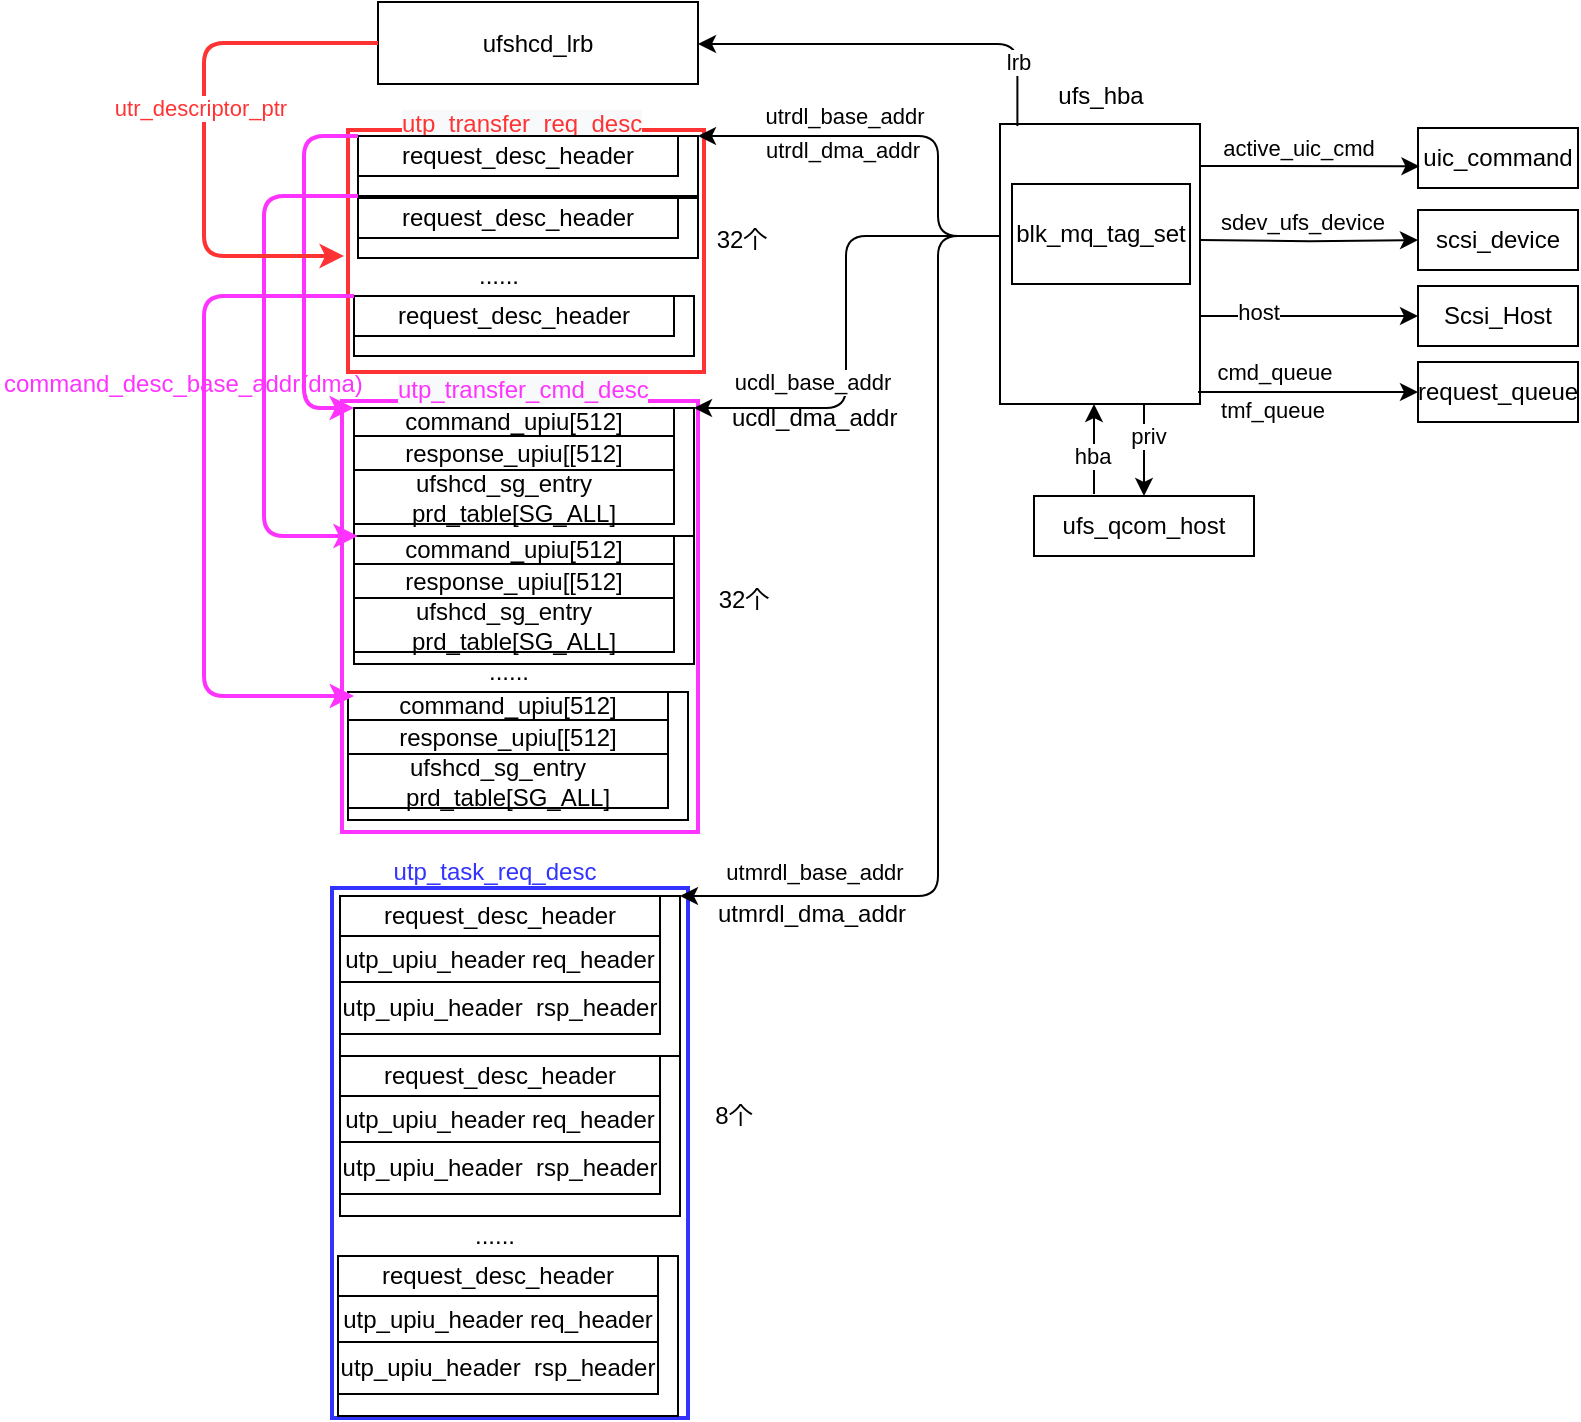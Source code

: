 <mxfile version="14.6.13" type="github">
  <diagram id="3GuXjz2IXrO3tX7AWPHp" name="Page-1">
    <mxGraphModel dx="1185" dy="1923" grid="1" gridSize="10" guides="1" tooltips="1" connect="1" arrows="1" fold="1" page="1" pageScale="1" pageWidth="827" pageHeight="1169" math="0" shadow="0">
      <root>
        <mxCell id="0" />
        <mxCell id="1" parent="0" />
        <mxCell id="lNNQF_8TXbGnCq8DfVAC-114" value="" style="rounded=0;whiteSpace=wrap;html=1;strokeColor=#3333FF;strokeWidth=2;" vertex="1" parent="1">
          <mxGeometry x="204" y="-154" width="178" height="265" as="geometry" />
        </mxCell>
        <mxCell id="lNNQF_8TXbGnCq8DfVAC-103" value="" style="rounded=0;whiteSpace=wrap;html=1;strokeColor=#FF33FF;strokeWidth=2;" vertex="1" parent="1">
          <mxGeometry x="209" y="-397.5" width="178" height="215.5" as="geometry" />
        </mxCell>
        <mxCell id="lNNQF_8TXbGnCq8DfVAC-102" value="" style="rounded=0;whiteSpace=wrap;html=1;strokeColor=#FF3333;strokeWidth=2;" vertex="1" parent="1">
          <mxGeometry x="212" y="-533" width="178" height="121" as="geometry" />
        </mxCell>
        <mxCell id="lNNQF_8TXbGnCq8DfVAC-21" style="edgeStyle=orthogonalEdgeStyle;rounded=0;orthogonalLoop=1;jettySize=auto;html=1;entryX=0;entryY=0.5;entryDx=0;entryDy=0;exitX=0.997;exitY=0.179;exitDx=0;exitDy=0;exitPerimeter=0;" edge="1" parent="1" target="lNNQF_8TXbGnCq8DfVAC-20">
          <mxGeometry relative="1" as="geometry">
            <mxPoint x="637.7" y="-477.94" as="sourcePoint" />
          </mxGeometry>
        </mxCell>
        <mxCell id="lNNQF_8TXbGnCq8DfVAC-22" value="sdev_ufs_device" style="edgeLabel;html=1;align=center;verticalAlign=middle;resizable=0;points=[];" vertex="1" connectable="0" parent="lNNQF_8TXbGnCq8DfVAC-21">
          <mxGeometry x="-0.743" y="-2" relative="1" as="geometry">
            <mxPoint x="37" y="-11" as="offset" />
          </mxGeometry>
        </mxCell>
        <mxCell id="lNNQF_8TXbGnCq8DfVAC-1" value="" style="rounded=0;whiteSpace=wrap;html=1;" vertex="1" parent="1">
          <mxGeometry x="538" y="-536" width="100" height="140" as="geometry" />
        </mxCell>
        <mxCell id="lNNQF_8TXbGnCq8DfVAC-2" value="" style="rounded=0;whiteSpace=wrap;html=1;" vertex="1" parent="1">
          <mxGeometry x="217" y="-530" width="170" height="30" as="geometry" />
        </mxCell>
        <mxCell id="lNNQF_8TXbGnCq8DfVAC-3" value="" style="rounded=0;whiteSpace=wrap;html=1;" vertex="1" parent="1">
          <mxGeometry x="215" y="-394" width="170" height="64" as="geometry" />
        </mxCell>
        <mxCell id="lNNQF_8TXbGnCq8DfVAC-4" value="" style="rounded=0;whiteSpace=wrap;html=1;" vertex="1" parent="1">
          <mxGeometry x="208" y="-150" width="170" height="80" as="geometry" />
        </mxCell>
        <mxCell id="lNNQF_8TXbGnCq8DfVAC-5" value="" style="edgeStyle=elbowEdgeStyle;elbow=horizontal;endArrow=classic;html=1;exitX=0;exitY=0.5;exitDx=0;exitDy=0;entryX=1;entryY=0;entryDx=0;entryDy=0;" edge="1" parent="1" target="lNNQF_8TXbGnCq8DfVAC-2">
          <mxGeometry width="50" height="50" relative="1" as="geometry">
            <mxPoint x="538" y="-480" as="sourcePoint" />
            <mxPoint x="437" y="-535" as="targetPoint" />
            <Array as="points">
              <mxPoint x="507" y="-510" />
            </Array>
          </mxGeometry>
        </mxCell>
        <mxCell id="lNNQF_8TXbGnCq8DfVAC-12" value="utrdl_base_addr" style="edgeLabel;html=1;align=center;verticalAlign=middle;resizable=0;points=[];" vertex="1" connectable="0" parent="lNNQF_8TXbGnCq8DfVAC-5">
          <mxGeometry x="0.342" y="2" relative="1" as="geometry">
            <mxPoint x="7" y="-12" as="offset" />
          </mxGeometry>
        </mxCell>
        <mxCell id="lNNQF_8TXbGnCq8DfVAC-68" value="utrdl_dma_addr" style="edgeLabel;html=1;align=center;verticalAlign=middle;resizable=0;points=[];" vertex="1" connectable="0" parent="lNNQF_8TXbGnCq8DfVAC-5">
          <mxGeometry x="0.327" relative="1" as="geometry">
            <mxPoint x="4" y="7" as="offset" />
          </mxGeometry>
        </mxCell>
        <mxCell id="lNNQF_8TXbGnCq8DfVAC-9" value="" style="edgeStyle=elbowEdgeStyle;elbow=horizontal;endArrow=classic;html=1;exitX=0;exitY=0.5;exitDx=0;exitDy=0;entryX=1;entryY=0;entryDx=0;entryDy=0;" edge="1" parent="1" target="lNNQF_8TXbGnCq8DfVAC-4">
          <mxGeometry width="50" height="50" relative="1" as="geometry">
            <mxPoint x="538" y="-480" as="sourcePoint" />
            <mxPoint x="647" y="-390" as="targetPoint" />
            <Array as="points">
              <mxPoint x="507" y="-470" />
            </Array>
          </mxGeometry>
        </mxCell>
        <mxCell id="lNNQF_8TXbGnCq8DfVAC-13" value="utmrdl_base_addr" style="edgeLabel;html=1;align=center;verticalAlign=middle;resizable=0;points=[];" vertex="1" connectable="0" parent="lNNQF_8TXbGnCq8DfVAC-9">
          <mxGeometry x="0.452" y="-3" relative="1" as="geometry">
            <mxPoint x="-59" y="-7" as="offset" />
          </mxGeometry>
        </mxCell>
        <mxCell id="lNNQF_8TXbGnCq8DfVAC-10" value="" style="edgeStyle=elbowEdgeStyle;elbow=horizontal;endArrow=classic;html=1;entryX=1;entryY=0;entryDx=0;entryDy=0;exitX=-0.01;exitY=0.4;exitDx=0;exitDy=0;exitPerimeter=0;" edge="1" parent="1" source="lNNQF_8TXbGnCq8DfVAC-1" target="lNNQF_8TXbGnCq8DfVAC-3">
          <mxGeometry width="50" height="50" relative="1" as="geometry">
            <mxPoint x="517" y="-480" as="sourcePoint" />
            <mxPoint x="547" y="-260" as="targetPoint" />
            <Array as="points" />
          </mxGeometry>
        </mxCell>
        <mxCell id="lNNQF_8TXbGnCq8DfVAC-11" value="ucdl_base_addr" style="edgeLabel;html=1;align=center;verticalAlign=middle;resizable=0;points=[];" vertex="1" connectable="0" parent="lNNQF_8TXbGnCq8DfVAC-10">
          <mxGeometry x="0.275" y="1" relative="1" as="geometry">
            <mxPoint x="-18" y="-3" as="offset" />
          </mxGeometry>
        </mxCell>
        <mxCell id="lNNQF_8TXbGnCq8DfVAC-14" value="Scsi_Host" style="rounded=0;whiteSpace=wrap;html=1;" vertex="1" parent="1">
          <mxGeometry x="747" y="-455" width="80" height="30" as="geometry" />
        </mxCell>
        <mxCell id="lNNQF_8TXbGnCq8DfVAC-15" value="" style="endArrow=classic;html=1;exitX=1;exitY=0.5;exitDx=0;exitDy=0;entryX=0;entryY=0.5;entryDx=0;entryDy=0;" edge="1" parent="1" target="lNNQF_8TXbGnCq8DfVAC-14">
          <mxGeometry width="50" height="50" relative="1" as="geometry">
            <mxPoint x="638" y="-440" as="sourcePoint" />
            <mxPoint x="707" y="-390" as="targetPoint" />
          </mxGeometry>
        </mxCell>
        <mxCell id="lNNQF_8TXbGnCq8DfVAC-16" value="host" style="edgeLabel;html=1;align=center;verticalAlign=middle;resizable=0;points=[];" vertex="1" connectable="0" parent="lNNQF_8TXbGnCq8DfVAC-15">
          <mxGeometry x="-0.536" y="2" relative="1" as="geometry">
            <mxPoint x="3" as="offset" />
          </mxGeometry>
        </mxCell>
        <mxCell id="lNNQF_8TXbGnCq8DfVAC-17" value="request_queue" style="rounded=0;whiteSpace=wrap;html=1;" vertex="1" parent="1">
          <mxGeometry x="747" y="-417" width="80" height="30" as="geometry" />
        </mxCell>
        <mxCell id="lNNQF_8TXbGnCq8DfVAC-18" value="" style="endArrow=classic;html=1;" edge="1" parent="1" target="lNNQF_8TXbGnCq8DfVAC-17">
          <mxGeometry width="50" height="50" relative="1" as="geometry">
            <mxPoint x="637" y="-402" as="sourcePoint" />
            <mxPoint x="727" y="-427" as="targetPoint" />
          </mxGeometry>
        </mxCell>
        <mxCell id="lNNQF_8TXbGnCq8DfVAC-19" value="cmd_queue" style="edgeLabel;html=1;align=center;verticalAlign=middle;resizable=0;points=[];" vertex="1" connectable="0" parent="lNNQF_8TXbGnCq8DfVAC-18">
          <mxGeometry x="-0.408" y="1" relative="1" as="geometry">
            <mxPoint x="5" y="-9" as="offset" />
          </mxGeometry>
        </mxCell>
        <mxCell id="lNNQF_8TXbGnCq8DfVAC-26" value="tmf_queue" style="edgeLabel;html=1;align=center;verticalAlign=middle;resizable=0;points=[];" vertex="1" connectable="0" parent="lNNQF_8TXbGnCq8DfVAC-18">
          <mxGeometry x="0.213" y="2" relative="1" as="geometry">
            <mxPoint x="-30" y="11" as="offset" />
          </mxGeometry>
        </mxCell>
        <mxCell id="lNNQF_8TXbGnCq8DfVAC-20" value="scsi_device" style="rounded=0;whiteSpace=wrap;html=1;" vertex="1" parent="1">
          <mxGeometry x="747" y="-493" width="80" height="30" as="geometry" />
        </mxCell>
        <mxCell id="lNNQF_8TXbGnCq8DfVAC-23" value="ufshcd_lrb" style="rounded=0;whiteSpace=wrap;html=1;" vertex="1" parent="1">
          <mxGeometry x="227" y="-597" width="160" height="41" as="geometry" />
        </mxCell>
        <mxCell id="lNNQF_8TXbGnCq8DfVAC-27" value="ufs_hba" style="text;html=1;strokeColor=none;fillColor=none;align=center;verticalAlign=middle;whiteSpace=wrap;rounded=0;" vertex="1" parent="1">
          <mxGeometry x="558.5" y="-560" width="59" height="20" as="geometry" />
        </mxCell>
        <mxCell id="lNNQF_8TXbGnCq8DfVAC-28" value="blk_mq_tag_set" style="rounded=0;whiteSpace=wrap;html=1;" vertex="1" parent="1">
          <mxGeometry x="544" y="-506" width="89" height="50" as="geometry" />
        </mxCell>
        <mxCell id="lNNQF_8TXbGnCq8DfVAC-30" value="uic_command" style="rounded=0;whiteSpace=wrap;html=1;" vertex="1" parent="1">
          <mxGeometry x="747" y="-534" width="80" height="30" as="geometry" />
        </mxCell>
        <mxCell id="lNNQF_8TXbGnCq8DfVAC-31" value="" style="endArrow=classic;html=1;entryX=0.009;entryY=0.638;entryDx=0;entryDy=0;entryPerimeter=0;exitX=0.997;exitY=0.114;exitDx=0;exitDy=0;exitPerimeter=0;" edge="1" parent="1" target="lNNQF_8TXbGnCq8DfVAC-30">
          <mxGeometry width="50" height="50" relative="1" as="geometry">
            <mxPoint x="637.7" y="-515.04" as="sourcePoint" />
            <mxPoint x="597" y="-313" as="targetPoint" />
          </mxGeometry>
        </mxCell>
        <mxCell id="lNNQF_8TXbGnCq8DfVAC-34" value="active_uic_cmd" style="edgeLabel;html=1;align=center;verticalAlign=middle;resizable=0;points=[];" vertex="1" connectable="0" parent="lNNQF_8TXbGnCq8DfVAC-31">
          <mxGeometry x="-0.591" relative="1" as="geometry">
            <mxPoint x="27" y="-9" as="offset" />
          </mxGeometry>
        </mxCell>
        <mxCell id="lNNQF_8TXbGnCq8DfVAC-37" value="" style="edgeStyle=elbowEdgeStyle;elbow=vertical;endArrow=classic;html=1;entryX=1;entryY=0.5;entryDx=0;entryDy=0;exitX=0.087;exitY=0.007;exitDx=0;exitDy=0;exitPerimeter=0;" edge="1" parent="1" source="lNNQF_8TXbGnCq8DfVAC-1" target="lNNQF_8TXbGnCq8DfVAC-23">
          <mxGeometry width="50" height="50" relative="1" as="geometry">
            <mxPoint x="547" y="-540" as="sourcePoint" />
            <mxPoint x="587" y="-680" as="targetPoint" />
            <Array as="points">
              <mxPoint x="467" y="-576" />
            </Array>
          </mxGeometry>
        </mxCell>
        <mxCell id="lNNQF_8TXbGnCq8DfVAC-38" value="lrb" style="edgeLabel;html=1;align=center;verticalAlign=middle;resizable=0;points=[];" vertex="1" connectable="0" parent="lNNQF_8TXbGnCq8DfVAC-37">
          <mxGeometry x="-0.675" relative="1" as="geometry">
            <mxPoint as="offset" />
          </mxGeometry>
        </mxCell>
        <mxCell id="lNNQF_8TXbGnCq8DfVAC-52" value="ufs_qcom_host" style="rounded=0;whiteSpace=wrap;html=1;" vertex="1" parent="1">
          <mxGeometry x="555" y="-350" width="110" height="30" as="geometry" />
        </mxCell>
        <mxCell id="lNNQF_8TXbGnCq8DfVAC-53" value="" style="endArrow=classic;html=1;exitX=0.5;exitY=1;exitDx=0;exitDy=0;" edge="1" parent="1" target="lNNQF_8TXbGnCq8DfVAC-52">
          <mxGeometry width="50" height="50" relative="1" as="geometry">
            <mxPoint x="610" y="-396" as="sourcePoint" />
            <mxPoint x="509" y="-360" as="targetPoint" />
          </mxGeometry>
        </mxCell>
        <mxCell id="lNNQF_8TXbGnCq8DfVAC-54" value="priv" style="edgeLabel;html=1;align=center;verticalAlign=middle;resizable=0;points=[];" vertex="1" connectable="0" parent="lNNQF_8TXbGnCq8DfVAC-53">
          <mxGeometry x="-0.304" y="2" relative="1" as="geometry">
            <mxPoint as="offset" />
          </mxGeometry>
        </mxCell>
        <mxCell id="lNNQF_8TXbGnCq8DfVAC-55" value="" style="endArrow=classic;html=1;entryX=0.25;entryY=1;entryDx=0;entryDy=0;" edge="1" parent="1">
          <mxGeometry width="50" height="50" relative="1" as="geometry">
            <mxPoint x="585" y="-351" as="sourcePoint" />
            <mxPoint x="585" y="-396" as="targetPoint" />
          </mxGeometry>
        </mxCell>
        <mxCell id="lNNQF_8TXbGnCq8DfVAC-56" value="hba" style="edgeLabel;html=1;align=center;verticalAlign=middle;resizable=0;points=[];" vertex="1" connectable="0" parent="lNNQF_8TXbGnCq8DfVAC-55">
          <mxGeometry x="-0.636" relative="1" as="geometry">
            <mxPoint x="-1" y="-11" as="offset" />
          </mxGeometry>
        </mxCell>
        <mxCell id="lNNQF_8TXbGnCq8DfVAC-57" value="&lt;font color=&quot;#3333ff&quot;&gt;utp_task_req_desc&lt;/font&gt;" style="text;html=1;strokeColor=none;fillColor=none;align=center;verticalAlign=middle;whiteSpace=wrap;rounded=0;" vertex="1" parent="1">
          <mxGeometry x="243.5" y="-172" width="83" height="20" as="geometry" />
        </mxCell>
        <mxCell id="lNNQF_8TXbGnCq8DfVAC-58" value="&lt;span style=&quot;font-family: &amp;#34;helvetica&amp;#34; ; font-size: 12px ; font-style: normal ; font-weight: 400 ; letter-spacing: normal ; text-align: center ; text-indent: 0px ; text-transform: none ; word-spacing: 0px ; background-color: rgb(248 , 249 , 250) ; display: inline ; float: none&quot;&gt;&lt;font color=&quot;#ff33ff&quot;&gt;utp_transfer_cmd_desc&lt;/font&gt;&lt;/span&gt;" style="text;whiteSpace=wrap;html=1;" vertex="1" parent="1">
          <mxGeometry x="235" y="-417" width="130" height="20" as="geometry" />
        </mxCell>
        <mxCell id="lNNQF_8TXbGnCq8DfVAC-59" value="&lt;span style=&quot;font-family: &amp;#34;helvetica&amp;#34; ; font-size: 12px ; font-style: normal ; font-weight: 400 ; letter-spacing: normal ; text-align: center ; text-indent: 0px ; text-transform: none ; word-spacing: 0px ; background-color: rgb(248 , 249 , 250) ; display: inline ; float: none&quot;&gt;&lt;font color=&quot;#ff3333&quot;&gt;utp_transfer_req_desc&lt;/font&gt;&lt;/span&gt;" style="text;whiteSpace=wrap;html=1;" vertex="1" parent="1">
          <mxGeometry x="237" y="-550" width="120" height="20" as="geometry" />
        </mxCell>
        <mxCell id="lNNQF_8TXbGnCq8DfVAC-60" value="command_upiu[512]" style="rounded=0;whiteSpace=wrap;html=1;" vertex="1" parent="1">
          <mxGeometry x="215" y="-394" width="160" height="14" as="geometry" />
        </mxCell>
        <mxCell id="lNNQF_8TXbGnCq8DfVAC-61" value="response_upiu[[512]" style="rounded=0;whiteSpace=wrap;html=1;" vertex="1" parent="1">
          <mxGeometry x="215" y="-380" width="160" height="17" as="geometry" />
        </mxCell>
        <mxCell id="lNNQF_8TXbGnCq8DfVAC-62" value="ufshcd_sg_entry&amp;nbsp; &amp;nbsp; prd_table[SG_ALL]" style="rounded=0;whiteSpace=wrap;html=1;" vertex="1" parent="1">
          <mxGeometry x="215" y="-363" width="160" height="27" as="geometry" />
        </mxCell>
        <mxCell id="lNNQF_8TXbGnCq8DfVAC-64" value="request_desc_header" style="rounded=0;whiteSpace=wrap;html=1;" vertex="1" parent="1">
          <mxGeometry x="217" y="-530" width="160" height="20" as="geometry" />
        </mxCell>
        <mxCell id="lNNQF_8TXbGnCq8DfVAC-65" value="request_desc_header" style="rounded=0;whiteSpace=wrap;html=1;" vertex="1" parent="1">
          <mxGeometry x="208" y="-150" width="160" height="20" as="geometry" />
        </mxCell>
        <mxCell id="lNNQF_8TXbGnCq8DfVAC-66" value="utp_upiu_header req_header" style="rounded=0;whiteSpace=wrap;html=1;" vertex="1" parent="1">
          <mxGeometry x="208" y="-130" width="160" height="23" as="geometry" />
        </mxCell>
        <mxCell id="lNNQF_8TXbGnCq8DfVAC-67" value="utp_upiu_header&amp;nbsp; rsp_header" style="rounded=0;whiteSpace=wrap;html=1;" vertex="1" parent="1">
          <mxGeometry x="208" y="-107" width="160" height="26" as="geometry" />
        </mxCell>
        <mxCell id="lNNQF_8TXbGnCq8DfVAC-70" value="utmrdl_dma_addr" style="text;whiteSpace=wrap;html=1;" vertex="1" parent="1">
          <mxGeometry x="395" y="-155" width="94" height="20" as="geometry" />
        </mxCell>
        <mxCell id="lNNQF_8TXbGnCq8DfVAC-73" value="ucdl_dma_addr" style="text;whiteSpace=wrap;html=1;" vertex="1" parent="1">
          <mxGeometry x="402" y="-403.5" width="84" height="16.5" as="geometry" />
        </mxCell>
        <mxCell id="lNNQF_8TXbGnCq8DfVAC-77" value="" style="rounded=0;whiteSpace=wrap;html=1;" vertex="1" parent="1">
          <mxGeometry x="217" y="-499" width="170" height="30" as="geometry" />
        </mxCell>
        <mxCell id="lNNQF_8TXbGnCq8DfVAC-78" value="request_desc_header" style="rounded=0;whiteSpace=wrap;html=1;" vertex="1" parent="1">
          <mxGeometry x="217" y="-499" width="160" height="20" as="geometry" />
        </mxCell>
        <mxCell id="lNNQF_8TXbGnCq8DfVAC-81" value="......" style="text;html=1;align=center;verticalAlign=middle;resizable=0;points=[];autosize=1;strokeColor=none;" vertex="1" parent="1">
          <mxGeometry x="267" y="-470" width="40" height="20" as="geometry" />
        </mxCell>
        <mxCell id="lNNQF_8TXbGnCq8DfVAC-84" value="" style="rounded=0;whiteSpace=wrap;html=1;" vertex="1" parent="1">
          <mxGeometry x="215" y="-450" width="170" height="30" as="geometry" />
        </mxCell>
        <mxCell id="lNNQF_8TXbGnCq8DfVAC-85" value="request_desc_header" style="rounded=0;whiteSpace=wrap;html=1;" vertex="1" parent="1">
          <mxGeometry x="215" y="-450" width="160" height="20" as="geometry" />
        </mxCell>
        <mxCell id="lNNQF_8TXbGnCq8DfVAC-87" value="" style="rounded=0;whiteSpace=wrap;html=1;" vertex="1" parent="1">
          <mxGeometry x="215" y="-330" width="170" height="64" as="geometry" />
        </mxCell>
        <mxCell id="lNNQF_8TXbGnCq8DfVAC-88" value="command_upiu[512]" style="rounded=0;whiteSpace=wrap;html=1;" vertex="1" parent="1">
          <mxGeometry x="215" y="-330" width="160" height="14" as="geometry" />
        </mxCell>
        <mxCell id="lNNQF_8TXbGnCq8DfVAC-89" value="response_upiu[[512]" style="rounded=0;whiteSpace=wrap;html=1;" vertex="1" parent="1">
          <mxGeometry x="215" y="-316" width="160" height="17" as="geometry" />
        </mxCell>
        <mxCell id="lNNQF_8TXbGnCq8DfVAC-90" value="ufshcd_sg_entry&amp;nbsp; &amp;nbsp; prd_table[SG_ALL]" style="rounded=0;whiteSpace=wrap;html=1;" vertex="1" parent="1">
          <mxGeometry x="215" y="-299" width="160" height="27" as="geometry" />
        </mxCell>
        <mxCell id="lNNQF_8TXbGnCq8DfVAC-91" value="......" style="text;html=1;align=center;verticalAlign=middle;resizable=0;points=[];autosize=1;strokeColor=none;" vertex="1" parent="1">
          <mxGeometry x="272" y="-272" width="40" height="20" as="geometry" />
        </mxCell>
        <mxCell id="lNNQF_8TXbGnCq8DfVAC-92" value="" style="rounded=0;whiteSpace=wrap;html=1;" vertex="1" parent="1">
          <mxGeometry x="212" y="-252" width="170" height="64" as="geometry" />
        </mxCell>
        <mxCell id="lNNQF_8TXbGnCq8DfVAC-93" value="command_upiu[512]" style="rounded=0;whiteSpace=wrap;html=1;" vertex="1" parent="1">
          <mxGeometry x="212" y="-252" width="160" height="14" as="geometry" />
        </mxCell>
        <mxCell id="lNNQF_8TXbGnCq8DfVAC-94" value="response_upiu[[512]" style="rounded=0;whiteSpace=wrap;html=1;" vertex="1" parent="1">
          <mxGeometry x="212" y="-238" width="160" height="17" as="geometry" />
        </mxCell>
        <mxCell id="lNNQF_8TXbGnCq8DfVAC-95" value="ufshcd_sg_entry&amp;nbsp; &amp;nbsp; prd_table[SG_ALL]" style="rounded=0;whiteSpace=wrap;html=1;" vertex="1" parent="1">
          <mxGeometry x="212" y="-221" width="160" height="27" as="geometry" />
        </mxCell>
        <mxCell id="lNNQF_8TXbGnCq8DfVAC-97" value="" style="edgeStyle=elbowEdgeStyle;elbow=horizontal;endArrow=classic;html=1;exitX=0;exitY=0;exitDx=0;exitDy=0;entryX=0;entryY=0;entryDx=0;entryDy=0;strokeColor=#FF33FF;strokeWidth=2;" edge="1" parent="1" source="lNNQF_8TXbGnCq8DfVAC-64" target="lNNQF_8TXbGnCq8DfVAC-60">
          <mxGeometry width="50" height="50" relative="1" as="geometry">
            <mxPoint x="37" y="-290" as="sourcePoint" />
            <mxPoint x="57" y="-330" as="targetPoint" />
            <Array as="points">
              <mxPoint x="190" y="-460" />
            </Array>
          </mxGeometry>
        </mxCell>
        <mxCell id="lNNQF_8TXbGnCq8DfVAC-99" value="" style="edgeStyle=elbowEdgeStyle;elbow=horizontal;endArrow=classic;html=1;exitX=0;exitY=1;exitDx=0;exitDy=0;entryX=0.012;entryY=0;entryDx=0;entryDy=0;entryPerimeter=0;strokeColor=#FF33FF;strokeWidth=2;" edge="1" parent="1" source="lNNQF_8TXbGnCq8DfVAC-2" target="lNNQF_8TXbGnCq8DfVAC-88">
          <mxGeometry width="50" height="50" relative="1" as="geometry">
            <mxPoint x="227.0" y="-520" as="sourcePoint" />
            <mxPoint x="110" y="-310" as="targetPoint" />
            <Array as="points">
              <mxPoint x="170" y="-420" />
            </Array>
          </mxGeometry>
        </mxCell>
        <mxCell id="lNNQF_8TXbGnCq8DfVAC-100" value="" style="edgeStyle=elbowEdgeStyle;elbow=horizontal;endArrow=classic;html=1;exitX=0;exitY=0;exitDx=0;exitDy=0;entryX=0.019;entryY=0.143;entryDx=0;entryDy=0;entryPerimeter=0;strokeColor=#FF33FF;strokeWidth=2;" edge="1" parent="1" source="lNNQF_8TXbGnCq8DfVAC-85" target="lNNQF_8TXbGnCq8DfVAC-93">
          <mxGeometry width="50" height="50" relative="1" as="geometry">
            <mxPoint x="147" y="-472" as="sourcePoint" />
            <mxPoint x="146.92" y="-302" as="targetPoint" />
            <Array as="points">
              <mxPoint x="140" y="-350" />
            </Array>
          </mxGeometry>
        </mxCell>
        <mxCell id="lNNQF_8TXbGnCq8DfVAC-104" value="&lt;font color=&quot;#ff33ff&quot;&gt;command_desc_base_addr(dma)&lt;/font&gt;" style="text;whiteSpace=wrap;html=1;" vertex="1" parent="1">
          <mxGeometry x="38" y="-420" width="170" height="30" as="geometry" />
        </mxCell>
        <mxCell id="lNNQF_8TXbGnCq8DfVAC-105" value="" style="rounded=0;whiteSpace=wrap;html=1;" vertex="1" parent="1">
          <mxGeometry x="208" y="-70" width="170" height="80" as="geometry" />
        </mxCell>
        <mxCell id="lNNQF_8TXbGnCq8DfVAC-106" value="request_desc_header" style="rounded=0;whiteSpace=wrap;html=1;" vertex="1" parent="1">
          <mxGeometry x="208" y="-70" width="160" height="20" as="geometry" />
        </mxCell>
        <mxCell id="lNNQF_8TXbGnCq8DfVAC-107" value="utp_upiu_header req_header" style="rounded=0;whiteSpace=wrap;html=1;" vertex="1" parent="1">
          <mxGeometry x="208" y="-50" width="160" height="23" as="geometry" />
        </mxCell>
        <mxCell id="lNNQF_8TXbGnCq8DfVAC-108" value="utp_upiu_header&amp;nbsp; rsp_header" style="rounded=0;whiteSpace=wrap;html=1;" vertex="1" parent="1">
          <mxGeometry x="208" y="-27" width="160" height="26" as="geometry" />
        </mxCell>
        <mxCell id="lNNQF_8TXbGnCq8DfVAC-109" value="" style="rounded=0;whiteSpace=wrap;html=1;" vertex="1" parent="1">
          <mxGeometry x="207" y="30" width="170" height="80" as="geometry" />
        </mxCell>
        <mxCell id="lNNQF_8TXbGnCq8DfVAC-110" value="request_desc_header" style="rounded=0;whiteSpace=wrap;html=1;" vertex="1" parent="1">
          <mxGeometry x="207" y="30" width="160" height="20" as="geometry" />
        </mxCell>
        <mxCell id="lNNQF_8TXbGnCq8DfVAC-111" value="utp_upiu_header req_header" style="rounded=0;whiteSpace=wrap;html=1;" vertex="1" parent="1">
          <mxGeometry x="207" y="50" width="160" height="23" as="geometry" />
        </mxCell>
        <mxCell id="lNNQF_8TXbGnCq8DfVAC-112" value="utp_upiu_header&amp;nbsp; rsp_header" style="rounded=0;whiteSpace=wrap;html=1;" vertex="1" parent="1">
          <mxGeometry x="207" y="73" width="160" height="26" as="geometry" />
        </mxCell>
        <mxCell id="lNNQF_8TXbGnCq8DfVAC-113" value="......" style="text;html=1;align=center;verticalAlign=middle;resizable=0;points=[];autosize=1;strokeColor=none;" vertex="1" parent="1">
          <mxGeometry x="265" y="10" width="40" height="20" as="geometry" />
        </mxCell>
        <mxCell id="lNNQF_8TXbGnCq8DfVAC-115" value="32个" style="text;html=1;strokeColor=none;fillColor=none;align=center;verticalAlign=middle;whiteSpace=wrap;rounded=0;" vertex="1" parent="1">
          <mxGeometry x="389" y="-488" width="40" height="20" as="geometry" />
        </mxCell>
        <mxCell id="lNNQF_8TXbGnCq8DfVAC-116" value="32个" style="text;html=1;strokeColor=none;fillColor=none;align=center;verticalAlign=middle;whiteSpace=wrap;rounded=0;" vertex="1" parent="1">
          <mxGeometry x="390" y="-308" width="40" height="20" as="geometry" />
        </mxCell>
        <mxCell id="lNNQF_8TXbGnCq8DfVAC-117" value="8个" style="text;html=1;strokeColor=none;fillColor=none;align=center;verticalAlign=middle;whiteSpace=wrap;rounded=0;" vertex="1" parent="1">
          <mxGeometry x="385" y="-50" width="40" height="20" as="geometry" />
        </mxCell>
        <mxCell id="lNNQF_8TXbGnCq8DfVAC-118" value="" style="edgeStyle=elbowEdgeStyle;elbow=horizontal;endArrow=classic;html=1;exitX=0;exitY=0.5;exitDx=0;exitDy=0;strokeColor=#FF3333;strokeWidth=2;" edge="1" parent="1" source="lNNQF_8TXbGnCq8DfVAC-23">
          <mxGeometry width="50" height="50" relative="1" as="geometry">
            <mxPoint x="136.5" y="-618" as="sourcePoint" />
            <mxPoint x="210" y="-470" as="targetPoint" />
            <Array as="points">
              <mxPoint x="140" y="-520" />
            </Array>
          </mxGeometry>
        </mxCell>
        <mxCell id="lNNQF_8TXbGnCq8DfVAC-119" value="&lt;font color=&quot;#ff3333&quot;&gt;utr_descriptor_ptr&lt;/font&gt;" style="edgeLabel;html=1;align=center;verticalAlign=middle;resizable=0;points=[];" vertex="1" connectable="0" parent="lNNQF_8TXbGnCq8DfVAC-118">
          <mxGeometry x="-0.093" y="-2" relative="1" as="geometry">
            <mxPoint as="offset" />
          </mxGeometry>
        </mxCell>
      </root>
    </mxGraphModel>
  </diagram>
</mxfile>
